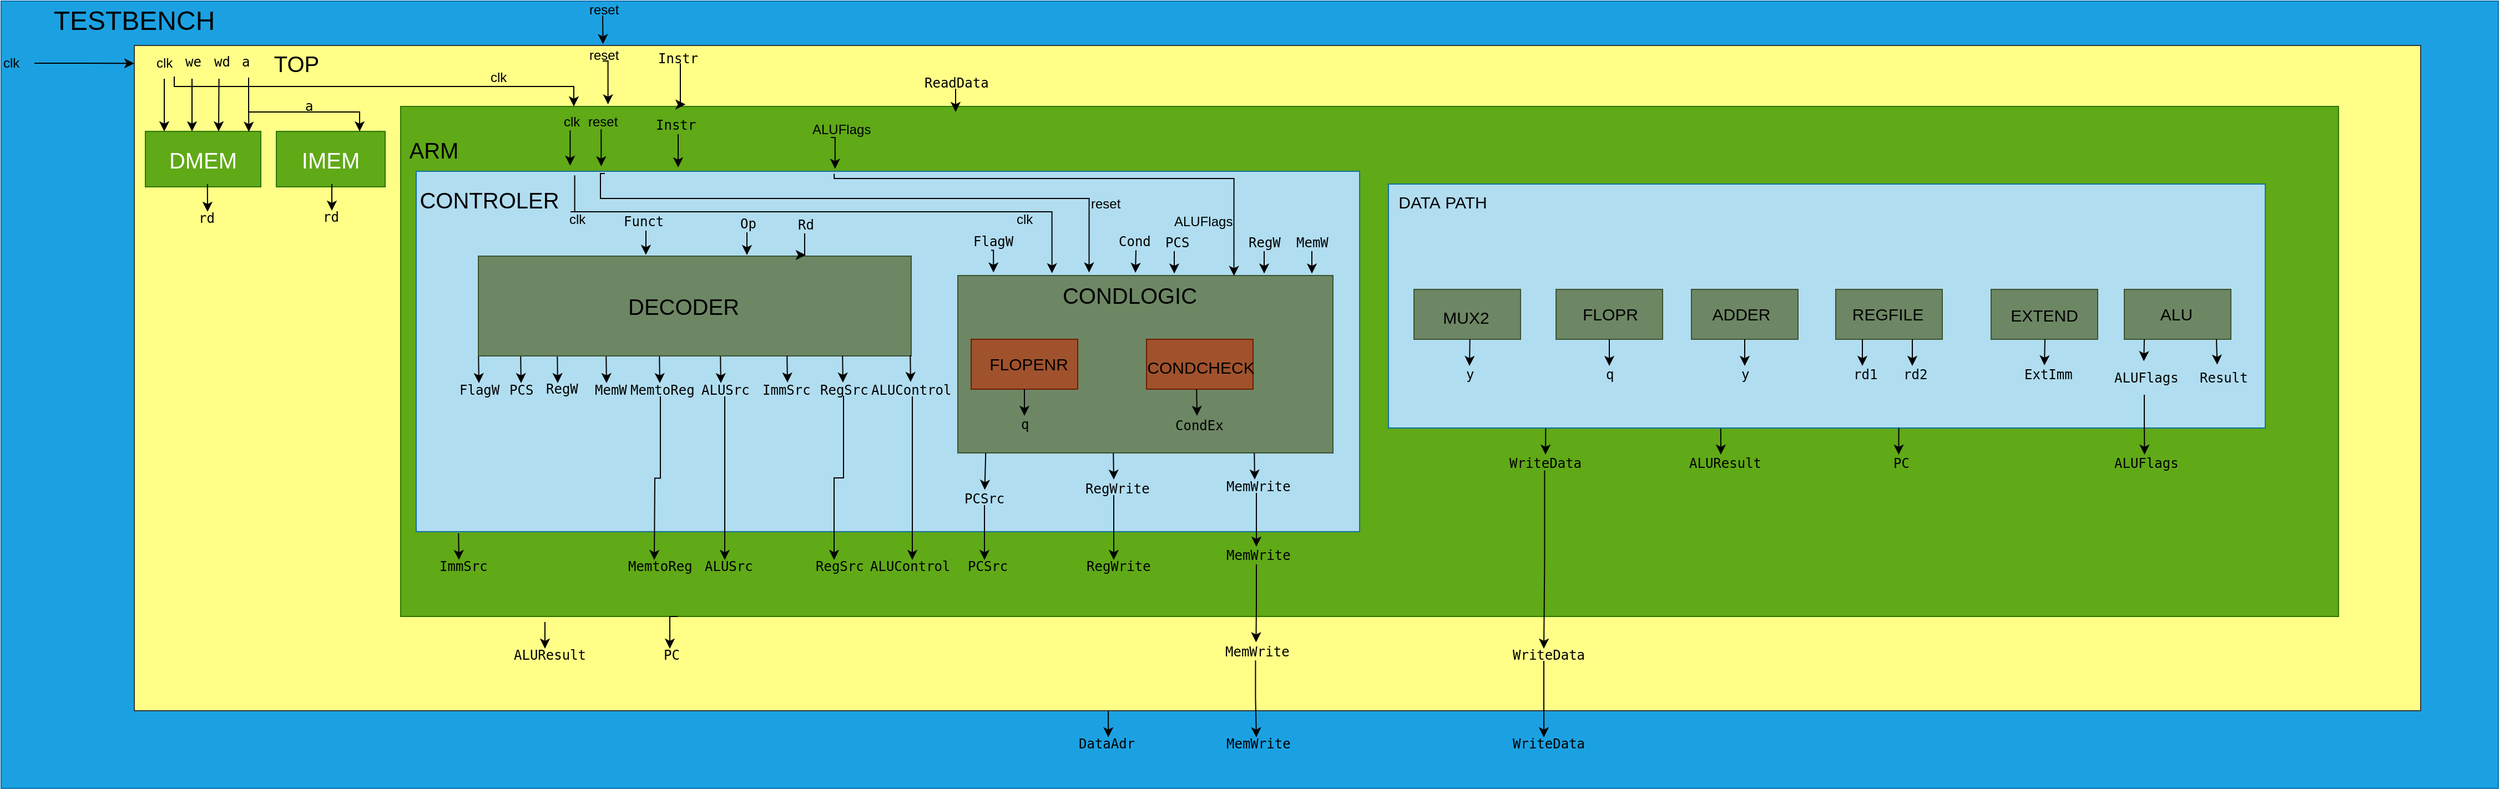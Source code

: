 <mxfile version="26.2.9">
  <diagram name="Página-1" id="NAmM1-ZtK7_rb2ben3PG">
    <mxGraphModel dx="1325" dy="639" grid="1" gridSize="10" guides="1" tooltips="1" connect="1" arrows="1" fold="1" page="1" pageScale="1" pageWidth="827" pageHeight="1169" math="0" shadow="0">
      <root>
        <mxCell id="0" />
        <mxCell id="1" parent="0" />
        <mxCell id="LJNkUysy-Gn-ZSd2sY3m-1" value="" style="rounded=0;whiteSpace=wrap;html=1;align=left;fillColor=#1ba1e2;fontColor=#ffffff;strokeColor=#006EAF;" parent="1" vertex="1">
          <mxGeometry x="40" y="50" width="2250" height="710" as="geometry" />
        </mxCell>
        <mxCell id="LJNkUysy-Gn-ZSd2sY3m-12" value="" style="rounded=0;whiteSpace=wrap;html=1;fillColor=#ffff88;strokeColor=#36393d;" parent="1" vertex="1">
          <mxGeometry x="160" y="90" width="2060" height="600" as="geometry" />
        </mxCell>
        <mxCell id="LJNkUysy-Gn-ZSd2sY3m-16" value="&lt;font style=&quot;font-size: 24px;&quot;&gt;TESTBENCH&lt;/font&gt;" style="text;html=1;align=center;verticalAlign=middle;whiteSpace=wrap;rounded=0;" parent="1" vertex="1">
          <mxGeometry x="130" y="53" width="60" height="30" as="geometry" />
        </mxCell>
        <mxCell id="LJNkUysy-Gn-ZSd2sY3m-21" value="clk" style="text;html=1;align=left;verticalAlign=middle;whiteSpace=wrap;rounded=0;" parent="1" vertex="1">
          <mxGeometry x="40" y="91" width="30" height="30" as="geometry" />
        </mxCell>
        <mxCell id="LJNkUysy-Gn-ZSd2sY3m-22" value="TOP&amp;nbsp;" style="text;html=1;align=center;verticalAlign=middle;whiteSpace=wrap;rounded=0;fontSize=20;" parent="1" vertex="1">
          <mxGeometry x="260" y="81" width="98" height="50" as="geometry" />
        </mxCell>
        <mxCell id="LJNkUysy-Gn-ZSd2sY3m-25" value="reset" style="text;html=1;align=left;verticalAlign=middle;whiteSpace=wrap;rounded=0;" parent="1" vertex="1">
          <mxGeometry x="568" y="53" width="28" height="10" as="geometry" />
        </mxCell>
        <mxCell id="XlLsWRVdU46CiYbNEFcL-1" value="" style="rounded=0;whiteSpace=wrap;html=1;fillColor=#60a917;fontColor=#ffffff;strokeColor=#2D7600;" parent="1" vertex="1">
          <mxGeometry x="400" y="145" width="1746" height="460" as="geometry" />
        </mxCell>
        <mxCell id="XlLsWRVdU46CiYbNEFcL-2" value="" style="rounded=0;whiteSpace=wrap;html=1;" parent="1" vertex="1">
          <mxGeometry x="290" y="170" width="96" height="45" as="geometry" />
        </mxCell>
        <mxCell id="XlLsWRVdU46CiYbNEFcL-3" value="" style="rounded=0;whiteSpace=wrap;html=1;" parent="1" vertex="1">
          <mxGeometry x="178" y="170" width="96" height="45" as="geometry" />
        </mxCell>
        <mxCell id="XlLsWRVdU46CiYbNEFcL-7" value="&lt;span style=&quot;font-family: monospace;&quot;&gt;Instr&lt;/span&gt;" style="text;html=1;align=left;verticalAlign=middle;whiteSpace=wrap;rounded=0;" parent="1" vertex="1">
          <mxGeometry x="630" y="97" width="44" height="9" as="geometry" />
        </mxCell>
        <mxCell id="Tkcv1pHcStgOkspFxJvF-102" value="" style="edgeStyle=orthogonalEdgeStyle;rounded=0;orthogonalLoop=1;jettySize=auto;html=1;entryX=0.25;entryY=0;entryDx=0;entryDy=0;exitX=0.5;exitY=1;exitDx=0;exitDy=0;" parent="1" source="XlLsWRVdU46CiYbNEFcL-11" edge="1">
          <mxGeometry relative="1" as="geometry">
            <mxPoint x="227" y="120" as="sourcePoint" />
            <mxPoint x="212.0" y="167.5" as="targetPoint" />
          </mxGeometry>
        </mxCell>
        <mxCell id="XlLsWRVdU46CiYbNEFcL-11" value="&lt;code&gt;we&lt;/code&gt;" style="text;html=1;align=left;verticalAlign=middle;whiteSpace=wrap;rounded=0;" parent="1" vertex="1">
          <mxGeometry x="204" y="90" width="16" height="30" as="geometry" />
        </mxCell>
        <mxCell id="XlLsWRVdU46CiYbNEFcL-24" value="DMEM" style="text;html=1;align=center;verticalAlign=middle;whiteSpace=wrap;rounded=0;fontSize=20;fillColor=#60a917;fontColor=#ffffff;strokeColor=#2D7600;" parent="1" vertex="1">
          <mxGeometry x="170" y="167.5" width="104" height="50" as="geometry" />
        </mxCell>
        <mxCell id="XlLsWRVdU46CiYbNEFcL-29" value="IMEM" style="text;html=1;align=center;verticalAlign=middle;whiteSpace=wrap;rounded=0;fontSize=20;fillColor=#60a917;fontColor=#ffffff;strokeColor=#2D7600;" parent="1" vertex="1">
          <mxGeometry x="288" y="167.5" width="98" height="50" as="geometry" />
        </mxCell>
        <mxCell id="XlLsWRVdU46CiYbNEFcL-30" value="ARM" style="text;html=1;align=center;verticalAlign=middle;whiteSpace=wrap;rounded=0;fontSize=20;" parent="1" vertex="1">
          <mxGeometry x="381" y="159" width="98" height="50" as="geometry" />
        </mxCell>
        <mxCell id="XlLsWRVdU46CiYbNEFcL-31" value="" style="rounded=0;whiteSpace=wrap;html=1;fillColor=#b1ddf0;strokeColor=#10739e;" parent="1" vertex="1">
          <mxGeometry x="414" y="203.5" width="850" height="325" as="geometry" />
        </mxCell>
        <mxCell id="XlLsWRVdU46CiYbNEFcL-34" value="" style="rounded=0;whiteSpace=wrap;html=1;fillColor=#b1ddf0;strokeColor=#10739e;" parent="1" vertex="1">
          <mxGeometry x="1290" y="215" width="790" height="220" as="geometry" />
        </mxCell>
        <mxCell id="XlLsWRVdU46CiYbNEFcL-35" value="&lt;span style=&quot;font-size: 15px;&quot;&gt;DATA&amp;nbsp;&lt;/span&gt;&lt;span style=&quot;font-size: 15px; background-color: transparent; color: light-dark(rgb(0, 0, 0), rgb(255, 255, 255));&quot;&gt;PATH&lt;/span&gt;" style="text;html=1;align=center;verticalAlign=middle;whiteSpace=wrap;rounded=0;fontSize=20;" parent="1" vertex="1">
          <mxGeometry x="1290" y="203.5" width="98" height="50" as="geometry" />
        </mxCell>
        <mxCell id="XlLsWRVdU46CiYbNEFcL-36" value="" style="rounded=0;whiteSpace=wrap;html=1;fillColor=#6d8764;fontColor=#ffffff;strokeColor=#3A5431;" parent="1" vertex="1">
          <mxGeometry x="470" y="280" width="390" height="90" as="geometry" />
        </mxCell>
        <mxCell id="XlLsWRVdU46CiYbNEFcL-38" value="" style="rounded=0;whiteSpace=wrap;html=1;fillColor=#6d8764;fontColor=#ffffff;strokeColor=#3A5431;" parent="1" vertex="1">
          <mxGeometry x="902" y="297.5" width="338" height="160" as="geometry" />
        </mxCell>
        <mxCell id="XlLsWRVdU46CiYbNEFcL-41" value="" style="rounded=0;whiteSpace=wrap;html=1;fillColor=#a0522d;fontColor=#ffffff;strokeColor=#6D1F00;" parent="1" vertex="1">
          <mxGeometry x="914" y="355" width="96" height="45" as="geometry" />
        </mxCell>
        <mxCell id="XlLsWRVdU46CiYbNEFcL-44" value="" style="rounded=0;whiteSpace=wrap;html=1;fillColor=#a0522d;fontColor=#ffffff;strokeColor=#6D1F00;" parent="1" vertex="1">
          <mxGeometry x="1072" y="355" width="96" height="45" as="geometry" />
        </mxCell>
        <mxCell id="XlLsWRVdU46CiYbNEFcL-45" value="&lt;span style=&quot;font-size: 15px;&quot;&gt;CONDCHECK&lt;/span&gt;" style="text;html=1;align=center;verticalAlign=middle;whiteSpace=wrap;rounded=0;fontSize=20;" parent="1" vertex="1">
          <mxGeometry x="1072" y="352.5" width="98" height="50" as="geometry" />
        </mxCell>
        <mxCell id="XlLsWRVdU46CiYbNEFcL-50" value="" style="rounded=0;whiteSpace=wrap;html=1;fillColor=#6d8764;fontColor=#ffffff;strokeColor=#3A5431;" parent="1" vertex="1">
          <mxGeometry x="1313" y="310" width="96" height="45" as="geometry" />
        </mxCell>
        <mxCell id="XlLsWRVdU46CiYbNEFcL-52" value="" style="rounded=0;whiteSpace=wrap;html=1;fillColor=#6d8764;fontColor=#ffffff;strokeColor=#3A5431;" parent="1" vertex="1">
          <mxGeometry x="1441" y="310" width="96" height="45" as="geometry" />
        </mxCell>
        <mxCell id="XlLsWRVdU46CiYbNEFcL-56" value="" style="rounded=0;whiteSpace=wrap;html=1;fillColor=#6d8764;fontColor=#ffffff;strokeColor=#3A5431;" parent="1" vertex="1">
          <mxGeometry x="1563" y="310" width="96" height="45" as="geometry" />
        </mxCell>
        <mxCell id="XlLsWRVdU46CiYbNEFcL-57" value="&lt;span style=&quot;font-size: 15px;&quot;&gt;ADDER&lt;/span&gt;" style="text;html=1;align=center;verticalAlign=middle;whiteSpace=wrap;rounded=0;fontSize=20;" parent="1" vertex="1">
          <mxGeometry x="1559" y="305" width="98" height="50" as="geometry" />
        </mxCell>
        <mxCell id="XlLsWRVdU46CiYbNEFcL-58" value="" style="rounded=0;whiteSpace=wrap;html=1;fillColor=#6d8764;fontColor=#ffffff;strokeColor=#3A5431;" parent="1" vertex="1">
          <mxGeometry x="1693" y="310" width="96" height="45" as="geometry" />
        </mxCell>
        <mxCell id="XlLsWRVdU46CiYbNEFcL-59" value="&lt;span style=&quot;font-size: 15px;&quot;&gt;REGFILE&lt;/span&gt;" style="text;html=1;align=center;verticalAlign=middle;whiteSpace=wrap;rounded=0;fontSize=20;" parent="1" vertex="1">
          <mxGeometry x="1691" y="304.5" width="98" height="50" as="geometry" />
        </mxCell>
        <mxCell id="XlLsWRVdU46CiYbNEFcL-60" value="" style="rounded=0;whiteSpace=wrap;html=1;fillColor=#6d8764;fontColor=#ffffff;strokeColor=#3A5431;" parent="1" vertex="1">
          <mxGeometry x="1833" y="310" width="96" height="45" as="geometry" />
        </mxCell>
        <mxCell id="XlLsWRVdU46CiYbNEFcL-61" value="&lt;span style=&quot;font-size: 15px;&quot;&gt;EXTEND&lt;/span&gt;" style="text;html=1;align=center;verticalAlign=middle;whiteSpace=wrap;rounded=0;fontSize=20;" parent="1" vertex="1">
          <mxGeometry x="1832" y="306" width="98" height="50" as="geometry" />
        </mxCell>
        <mxCell id="XlLsWRVdU46CiYbNEFcL-62" value="" style="rounded=0;whiteSpace=wrap;html=1;fillColor=#6d8764;fontColor=#ffffff;strokeColor=#3A5431;" parent="1" vertex="1">
          <mxGeometry x="1953" y="310" width="96" height="45" as="geometry" />
        </mxCell>
        <mxCell id="XlLsWRVdU46CiYbNEFcL-63" value="&lt;span style=&quot;font-size: 15px;&quot;&gt;ALU&lt;/span&gt;" style="text;html=1;align=center;verticalAlign=middle;whiteSpace=wrap;rounded=0;fontSize=20;" parent="1" vertex="1">
          <mxGeometry x="1951" y="305" width="98" height="50" as="geometry" />
        </mxCell>
        <mxCell id="Tkcv1pHcStgOkspFxJvF-100" value="" style="edgeStyle=orthogonalEdgeStyle;rounded=0;orthogonalLoop=1;jettySize=auto;html=1;" parent="1" source="tNusRQFWXDD-pon_z9ov-1" target="Tkcv1pHcStgOkspFxJvF-64" edge="1">
          <mxGeometry relative="1" as="geometry" />
        </mxCell>
        <mxCell id="tNusRQFWXDD-pon_z9ov-1" value="&lt;code&gt;ALUFlags&lt;/code&gt;" style="text;html=1;align=left;verticalAlign=middle;whiteSpace=wrap;rounded=0;" parent="1" vertex="1">
          <mxGeometry x="1942" y="375" width="58" height="30" as="geometry" />
        </mxCell>
        <mxCell id="tNusRQFWXDD-pon_z9ov-2" value="&lt;code&gt;Result&amp;nbsp;&lt;/code&gt;" style="text;html=1;align=left;verticalAlign=middle;whiteSpace=wrap;rounded=0;" parent="1" vertex="1">
          <mxGeometry x="2019" y="375" width="30" height="30" as="geometry" />
        </mxCell>
        <mxCell id="tNusRQFWXDD-pon_z9ov-3" style="edgeStyle=orthogonalEdgeStyle;rounded=0;orthogonalLoop=1;jettySize=auto;html=1;exitX=0.75;exitY=1;exitDx=0;exitDy=0;entryX=0.225;entryY=0.096;entryDx=0;entryDy=0;entryPerimeter=0;" parent="1" edge="1">
          <mxGeometry relative="1" as="geometry">
            <mxPoint x="2036" y="355" as="sourcePoint" />
            <mxPoint x="2036.75" y="377.88" as="targetPoint" />
          </mxGeometry>
        </mxCell>
        <mxCell id="tNusRQFWXDD-pon_z9ov-4" style="edgeStyle=orthogonalEdgeStyle;rounded=0;orthogonalLoop=1;jettySize=auto;html=1;exitX=0;exitY=1;exitDx=0;exitDy=0;entryX=0.353;entryY=-0.009;entryDx=0;entryDy=0;entryPerimeter=0;" parent="1" edge="1">
          <mxGeometry relative="1" as="geometry">
            <mxPoint x="1971" y="355" as="sourcePoint" />
            <mxPoint x="1970.59" y="374.73" as="targetPoint" />
          </mxGeometry>
        </mxCell>
        <mxCell id="tNusRQFWXDD-pon_z9ov-6" value="&lt;font face=&quot;monospace&quot;&gt;y&lt;/font&gt;" style="text;html=1;align=left;verticalAlign=middle;whiteSpace=wrap;rounded=0;" parent="1" vertex="1">
          <mxGeometry x="1358" y="379" width="10" height="16" as="geometry" />
        </mxCell>
        <mxCell id="tNusRQFWXDD-pon_z9ov-7" style="edgeStyle=orthogonalEdgeStyle;rounded=0;orthogonalLoop=1;jettySize=auto;html=1;exitX=0.525;exitY=1.003;exitDx=0;exitDy=0;entryX=0.5;entryY=0;entryDx=0;entryDy=0;exitPerimeter=0;" parent="1" source="XlLsWRVdU46CiYbNEFcL-50" target="tNusRQFWXDD-pon_z9ov-6" edge="1">
          <mxGeometry relative="1" as="geometry">
            <mxPoint x="1363.75" y="351" as="sourcePoint" />
            <mxPoint x="1363.75" y="375" as="targetPoint" />
          </mxGeometry>
        </mxCell>
        <mxCell id="tNusRQFWXDD-pon_z9ov-8" value="&lt;font face=&quot;monospace&quot;&gt;q&lt;/font&gt;" style="text;html=1;align=left;verticalAlign=middle;whiteSpace=wrap;rounded=0;" parent="1" vertex="1">
          <mxGeometry x="1484" y="379" width="10" height="16" as="geometry" />
        </mxCell>
        <mxCell id="tNusRQFWXDD-pon_z9ov-9" style="edgeStyle=orthogonalEdgeStyle;rounded=0;orthogonalLoop=1;jettySize=auto;html=1;exitX=0.525;exitY=1.003;exitDx=0;exitDy=0;entryX=0.5;entryY=0;entryDx=0;entryDy=0;exitPerimeter=0;" parent="1" target="tNusRQFWXDD-pon_z9ov-8" edge="1">
          <mxGeometry relative="1" as="geometry">
            <mxPoint x="1489" y="355" as="sourcePoint" />
            <mxPoint x="1489.75" y="375" as="targetPoint" />
          </mxGeometry>
        </mxCell>
        <mxCell id="tNusRQFWXDD-pon_z9ov-10" value="&lt;font face=&quot;monospace&quot;&gt;q&lt;/font&gt;" style="text;html=1;align=left;verticalAlign=middle;whiteSpace=wrap;rounded=0;" parent="1" vertex="1">
          <mxGeometry x="957" y="424" width="10" height="16" as="geometry" />
        </mxCell>
        <mxCell id="tNusRQFWXDD-pon_z9ov-11" style="edgeStyle=orthogonalEdgeStyle;rounded=0;orthogonalLoop=1;jettySize=auto;html=1;exitX=0.525;exitY=1.003;exitDx=0;exitDy=0;entryX=0.5;entryY=0;entryDx=0;entryDy=0;exitPerimeter=0;" parent="1" target="tNusRQFWXDD-pon_z9ov-10" edge="1">
          <mxGeometry relative="1" as="geometry">
            <mxPoint x="962" y="400" as="sourcePoint" />
            <mxPoint x="962.75" y="420" as="targetPoint" />
          </mxGeometry>
        </mxCell>
        <mxCell id="tNusRQFWXDD-pon_z9ov-16" value="&lt;font face=&quot;monospace&quot;&gt;y&lt;/font&gt;" style="text;html=1;align=left;verticalAlign=middle;whiteSpace=wrap;rounded=0;" parent="1" vertex="1">
          <mxGeometry x="1606" y="379" width="10" height="16" as="geometry" />
        </mxCell>
        <mxCell id="tNusRQFWXDD-pon_z9ov-17" style="edgeStyle=orthogonalEdgeStyle;rounded=0;orthogonalLoop=1;jettySize=auto;html=1;exitX=0.525;exitY=1.003;exitDx=0;exitDy=0;entryX=0.5;entryY=0;entryDx=0;entryDy=0;exitPerimeter=0;" parent="1" target="tNusRQFWXDD-pon_z9ov-16" edge="1">
          <mxGeometry relative="1" as="geometry">
            <mxPoint x="1611" y="355" as="sourcePoint" />
            <mxPoint x="1611.75" y="375" as="targetPoint" />
          </mxGeometry>
        </mxCell>
        <mxCell id="tNusRQFWXDD-pon_z9ov-20" value="&lt;font face=&quot;monospace&quot;&gt;rd1&lt;/font&gt;" style="text;html=1;align=left;verticalAlign=middle;whiteSpace=wrap;rounded=0;" parent="1" vertex="1">
          <mxGeometry x="1707" y="379" width="20" height="16" as="geometry" />
        </mxCell>
        <mxCell id="tNusRQFWXDD-pon_z9ov-21" style="edgeStyle=orthogonalEdgeStyle;rounded=0;orthogonalLoop=1;jettySize=auto;html=1;entryX=0.5;entryY=0;entryDx=0;entryDy=0;" parent="1" target="tNusRQFWXDD-pon_z9ov-20" edge="1">
          <mxGeometry relative="1" as="geometry">
            <mxPoint x="1717" y="355" as="sourcePoint" />
            <mxPoint x="1712.75" y="375" as="targetPoint" />
          </mxGeometry>
        </mxCell>
        <mxCell id="tNusRQFWXDD-pon_z9ov-24" value="&lt;font face=&quot;monospace&quot;&gt;rd2&lt;/font&gt;" style="text;html=1;align=left;verticalAlign=middle;whiteSpace=wrap;rounded=0;" parent="1" vertex="1">
          <mxGeometry x="1752" y="379" width="20" height="16" as="geometry" />
        </mxCell>
        <mxCell id="tNusRQFWXDD-pon_z9ov-25" style="edgeStyle=orthogonalEdgeStyle;rounded=0;orthogonalLoop=1;jettySize=auto;html=1;entryX=0.5;entryY=0;entryDx=0;entryDy=0;" parent="1" target="tNusRQFWXDD-pon_z9ov-24" edge="1">
          <mxGeometry relative="1" as="geometry">
            <mxPoint x="1762" y="355" as="sourcePoint" />
            <mxPoint x="1757.75" y="375" as="targetPoint" />
          </mxGeometry>
        </mxCell>
        <mxCell id="tNusRQFWXDD-pon_z9ov-26" style="edgeStyle=orthogonalEdgeStyle;rounded=0;orthogonalLoop=1;jettySize=auto;html=1;entryX=0.5;entryY=0;entryDx=0;entryDy=0;" parent="1" target="tNusRQFWXDD-pon_z9ov-27" edge="1">
          <mxGeometry relative="1" as="geometry">
            <mxPoint x="1881.5" y="355" as="sourcePoint" />
            <mxPoint x="1867.25" y="375" as="targetPoint" />
          </mxGeometry>
        </mxCell>
        <mxCell id="tNusRQFWXDD-pon_z9ov-27" value="&lt;code&gt;ExtImm&lt;/code&gt;" style="text;html=1;align=left;verticalAlign=middle;whiteSpace=wrap;rounded=0;" parent="1" vertex="1">
          <mxGeometry x="1860.5" y="378.5" width="41" height="16" as="geometry" />
        </mxCell>
        <mxCell id="tNusRQFWXDD-pon_z9ov-28" value="&lt;font face=&quot;monospace&quot;&gt;rd&lt;/font&gt;" style="text;html=1;align=left;verticalAlign=middle;whiteSpace=wrap;rounded=0;" parent="1" vertex="1">
          <mxGeometry x="216" y="240" width="20" height="11" as="geometry" />
        </mxCell>
        <mxCell id="tNusRQFWXDD-pon_z9ov-29" style="edgeStyle=orthogonalEdgeStyle;rounded=0;orthogonalLoop=1;jettySize=auto;html=1;exitX=0.5;exitY=1;exitDx=0;exitDy=0;entryX=0.5;entryY=0;entryDx=0;entryDy=0;" parent="1" target="tNusRQFWXDD-pon_z9ov-28" edge="1">
          <mxGeometry relative="1" as="geometry">
            <mxPoint x="225.9" y="215" as="sourcePoint" />
            <mxPoint x="225.9" y="239" as="targetPoint" />
          </mxGeometry>
        </mxCell>
        <mxCell id="tNusRQFWXDD-pon_z9ov-31" style="edgeStyle=orthogonalEdgeStyle;rounded=0;orthogonalLoop=1;jettySize=auto;html=1;exitX=0.5;exitY=1;exitDx=0;exitDy=0;entryX=0.5;entryY=0;entryDx=0;entryDy=0;" parent="1" target="tNusRQFWXDD-pon_z9ov-32" edge="1">
          <mxGeometry relative="1" as="geometry">
            <mxPoint x="338" y="215" as="sourcePoint" />
            <mxPoint x="333.75" y="235" as="targetPoint" />
          </mxGeometry>
        </mxCell>
        <mxCell id="tNusRQFWXDD-pon_z9ov-32" value="&lt;font face=&quot;monospace&quot;&gt;rd&lt;/font&gt;" style="text;html=1;align=left;verticalAlign=middle;whiteSpace=wrap;rounded=0;" parent="1" vertex="1">
          <mxGeometry x="328" y="239" width="20" height="11" as="geometry" />
        </mxCell>
        <mxCell id="tNusRQFWXDD-pon_z9ov-33" value="&lt;code&gt;ALUResult&lt;/code&gt;" style="text;html=1;align=left;verticalAlign=middle;whiteSpace=wrap;rounded=0;" parent="1" vertex="1">
          <mxGeometry x="500" y="634" width="60" height="11" as="geometry" />
        </mxCell>
        <mxCell id="tNusRQFWXDD-pon_z9ov-34" style="edgeStyle=orthogonalEdgeStyle;rounded=0;orthogonalLoop=1;jettySize=auto;html=1;entryX=0.5;entryY=0;entryDx=0;entryDy=0;" parent="1" target="tNusRQFWXDD-pon_z9ov-33" edge="1">
          <mxGeometry relative="1" as="geometry">
            <mxPoint x="530" y="610" as="sourcePoint" />
            <mxPoint x="505.75" y="630" as="targetPoint" />
          </mxGeometry>
        </mxCell>
        <mxCell id="tNusRQFWXDD-pon_z9ov-35" value="&lt;code&gt;WriteData&lt;/code&gt;" style="text;html=1;align=left;verticalAlign=middle;whiteSpace=wrap;rounded=0;" parent="1" vertex="1">
          <mxGeometry x="1400" y="634" width="60" height="11" as="geometry" />
        </mxCell>
        <mxCell id="tNusRQFWXDD-pon_z9ov-37" style="edgeStyle=orthogonalEdgeStyle;rounded=0;orthogonalLoop=1;jettySize=auto;html=1;exitX=0.57;exitY=0.888;exitDx=0;exitDy=0;exitPerimeter=0;" parent="1" source="Tkcv1pHcStgOkspFxJvF-76" target="tNusRQFWXDD-pon_z9ov-35" edge="1">
          <mxGeometry relative="1" as="geometry">
            <mxPoint x="1439.92" y="610" as="sourcePoint" />
            <mxPoint x="1439.92" y="634" as="targetPoint" />
          </mxGeometry>
        </mxCell>
        <mxCell id="Tkcv1pHcStgOkspFxJvF-1" value="&lt;code&gt;RegSrc&lt;/code&gt;" style="text;html=1;align=left;verticalAlign=middle;whiteSpace=wrap;rounded=0;" parent="1" vertex="1">
          <mxGeometry x="772" y="554" width="37" height="11" as="geometry" />
        </mxCell>
        <mxCell id="Tkcv1pHcStgOkspFxJvF-2" style="edgeStyle=orthogonalEdgeStyle;rounded=0;orthogonalLoop=1;jettySize=auto;html=1;entryX=0.5;entryY=0;entryDx=0;entryDy=0;exitX=0.5;exitY=1;exitDx=0;exitDy=0;" parent="1" target="Tkcv1pHcStgOkspFxJvF-1" edge="1" source="Tkcv1pHcStgOkspFxJvF-44">
          <mxGeometry relative="1" as="geometry">
            <mxPoint x="789" y="530" as="sourcePoint" />
            <mxPoint x="777.75" y="550" as="targetPoint" />
            <Array as="points" />
          </mxGeometry>
        </mxCell>
        <mxCell id="Tkcv1pHcStgOkspFxJvF-6" value="&lt;code&gt;RegWrite&lt;/code&gt;" style="text;html=1;align=left;verticalAlign=middle;whiteSpace=wrap;rounded=0;" parent="1" vertex="1">
          <mxGeometry x="1016" y="554" width="53" height="11" as="geometry" />
        </mxCell>
        <mxCell id="Tkcv1pHcStgOkspFxJvF-8" style="edgeStyle=orthogonalEdgeStyle;rounded=0;orthogonalLoop=1;jettySize=auto;html=1;exitX=0.486;exitY=1;exitDx=0;exitDy=0;exitPerimeter=0;" parent="1" edge="1">
          <mxGeometry relative="1" as="geometry">
            <mxPoint x="452.13" y="530" as="sourcePoint" />
            <mxPoint x="452.5" y="554" as="targetPoint" />
          </mxGeometry>
        </mxCell>
        <mxCell id="Tkcv1pHcStgOkspFxJvF-9" value="&lt;code&gt;ImmSrc&lt;/code&gt;" style="text;html=1;align=left;verticalAlign=middle;whiteSpace=wrap;rounded=0;" parent="1" vertex="1">
          <mxGeometry x="433" y="554" width="40" height="11" as="geometry" />
        </mxCell>
        <mxCell id="Tkcv1pHcStgOkspFxJvF-10" style="edgeStyle=orthogonalEdgeStyle;rounded=0;orthogonalLoop=1;jettySize=auto;html=1;exitX=0.5;exitY=1;exitDx=0;exitDy=0;entryX=0.5;entryY=0;entryDx=0;entryDy=0;" parent="1" edge="1" target="Tkcv1pHcStgOkspFxJvF-11" source="Tkcv1pHcStgOkspFxJvF-40">
          <mxGeometry relative="1" as="geometry">
            <mxPoint x="684.13" y="530.01" as="sourcePoint" />
            <mxPoint x="684.5" y="554.01" as="targetPoint" />
          </mxGeometry>
        </mxCell>
        <mxCell id="Tkcv1pHcStgOkspFxJvF-11" value="&lt;code&gt;ALUSrc&lt;/code&gt;" style="text;html=1;align=left;verticalAlign=middle;whiteSpace=wrap;rounded=0;" parent="1" vertex="1">
          <mxGeometry x="672" y="554.01" width="40" height="11" as="geometry" />
        </mxCell>
        <mxCell id="Tkcv1pHcStgOkspFxJvF-12" value="&lt;code&gt;ALUControl&lt;/code&gt;" style="text;html=1;align=left;verticalAlign=middle;whiteSpace=wrap;rounded=0;" parent="1" vertex="1">
          <mxGeometry x="821" y="554.02" width="70" height="11" as="geometry" />
        </mxCell>
        <mxCell id="Tkcv1pHcStgOkspFxJvF-16" value="&lt;code&gt;MemWrite&lt;/code&gt;" style="text;html=1;align=left;verticalAlign=middle;whiteSpace=wrap;rounded=0;" parent="1" vertex="1">
          <mxGeometry x="1142" y="542" width="58" height="16" as="geometry" />
        </mxCell>
        <mxCell id="Tkcv1pHcStgOkspFxJvF-18" value="&lt;code&gt;MemtoReg&lt;/code&gt;" style="text;html=1;align=left;verticalAlign=middle;whiteSpace=wrap;rounded=0;" parent="1" vertex="1">
          <mxGeometry x="603" y="554.02" width="58" height="11" as="geometry" />
        </mxCell>
        <mxCell id="Tkcv1pHcStgOkspFxJvF-19" style="edgeStyle=orthogonalEdgeStyle;rounded=0;orthogonalLoop=1;jettySize=auto;html=1;exitX=0.5;exitY=1;exitDx=0;exitDy=0;" parent="1" edge="1" source="Tkcv1pHcStgOkspFxJvF-39">
          <mxGeometry relative="1" as="geometry">
            <mxPoint x="628.13" y="530.02" as="sourcePoint" />
            <mxPoint x="628.5" y="554.02" as="targetPoint" />
          </mxGeometry>
        </mxCell>
        <mxCell id="Tkcv1pHcStgOkspFxJvF-20" value="&lt;code&gt;PCSrc&lt;/code&gt;" style="text;html=1;align=left;verticalAlign=middle;whiteSpace=wrap;rounded=0;" parent="1" vertex="1">
          <mxGeometry x="909" y="554" width="34" height="11" as="geometry" />
        </mxCell>
        <mxCell id="Tkcv1pHcStgOkspFxJvF-34" style="edgeStyle=orthogonalEdgeStyle;rounded=0;orthogonalLoop=1;jettySize=auto;html=1;exitX=0.486;exitY=1;exitDx=0;exitDy=0;exitPerimeter=0;" parent="1" edge="1">
          <mxGeometry relative="1" as="geometry">
            <mxPoint x="541.13" y="370.5" as="sourcePoint" />
            <mxPoint x="541.5" y="394.5" as="targetPoint" />
          </mxGeometry>
        </mxCell>
        <mxCell id="Tkcv1pHcStgOkspFxJvF-35" value="&lt;code&gt;RegW&lt;/code&gt;" style="text;html=1;align=left;verticalAlign=middle;whiteSpace=wrap;rounded=0;" parent="1" vertex="1">
          <mxGeometry x="529" y="394.5" width="18" height="11" as="geometry" />
        </mxCell>
        <mxCell id="Tkcv1pHcStgOkspFxJvF-36" value="&lt;code&gt;MemW&lt;/code&gt;" style="text;html=1;align=left;verticalAlign=middle;whiteSpace=wrap;rounded=0;" parent="1" vertex="1">
          <mxGeometry x="573" y="395.5" width="18" height="11" as="geometry" />
        </mxCell>
        <mxCell id="Tkcv1pHcStgOkspFxJvF-37" style="edgeStyle=orthogonalEdgeStyle;rounded=0;orthogonalLoop=1;jettySize=auto;html=1;exitX=0.486;exitY=1;exitDx=0;exitDy=0;exitPerimeter=0;" parent="1" edge="1">
          <mxGeometry relative="1" as="geometry">
            <mxPoint x="585.13" y="370.5" as="sourcePoint" />
            <mxPoint x="585.5" y="394.5" as="targetPoint" />
          </mxGeometry>
        </mxCell>
        <mxCell id="Tkcv1pHcStgOkspFxJvF-38" style="edgeStyle=orthogonalEdgeStyle;rounded=0;orthogonalLoop=1;jettySize=auto;html=1;exitX=0.486;exitY=1;exitDx=0;exitDy=0;exitPerimeter=0;" parent="1" edge="1">
          <mxGeometry relative="1" as="geometry">
            <mxPoint x="633.13" y="370.5" as="sourcePoint" />
            <mxPoint x="633.5" y="394.5" as="targetPoint" />
          </mxGeometry>
        </mxCell>
        <mxCell id="Tkcv1pHcStgOkspFxJvF-39" value="&lt;code&gt;MemtoReg&lt;/code&gt;" style="text;html=1;align=left;verticalAlign=middle;whiteSpace=wrap;rounded=0;" parent="1" vertex="1">
          <mxGeometry x="605" y="395.5" width="58" height="11" as="geometry" />
        </mxCell>
        <mxCell id="Tkcv1pHcStgOkspFxJvF-40" value="&lt;code&gt;ALUSrc&lt;/code&gt;" style="text;html=1;align=left;verticalAlign=middle;whiteSpace=wrap;rounded=0;" parent="1" vertex="1">
          <mxGeometry x="669" y="395.5" width="46" height="11" as="geometry" />
        </mxCell>
        <mxCell id="Tkcv1pHcStgOkspFxJvF-41" style="edgeStyle=orthogonalEdgeStyle;rounded=0;orthogonalLoop=1;jettySize=auto;html=1;exitX=0.486;exitY=1;exitDx=0;exitDy=0;exitPerimeter=0;" parent="1" edge="1">
          <mxGeometry relative="1" as="geometry">
            <mxPoint x="688.13" y="370.5" as="sourcePoint" />
            <mxPoint x="688.5" y="394.5" as="targetPoint" />
          </mxGeometry>
        </mxCell>
        <mxCell id="Tkcv1pHcStgOkspFxJvF-42" value="&lt;code&gt;ImmSrc&lt;/code&gt;" style="text;html=1;align=left;verticalAlign=middle;whiteSpace=wrap;rounded=0;" parent="1" vertex="1">
          <mxGeometry x="724" y="395" width="46" height="11" as="geometry" />
        </mxCell>
        <mxCell id="Tkcv1pHcStgOkspFxJvF-43" style="edgeStyle=orthogonalEdgeStyle;rounded=0;orthogonalLoop=1;jettySize=auto;html=1;exitX=0.486;exitY=1;exitDx=0;exitDy=0;exitPerimeter=0;" parent="1" edge="1">
          <mxGeometry relative="1" as="geometry">
            <mxPoint x="748.13" y="370" as="sourcePoint" />
            <mxPoint x="748.5" y="394" as="targetPoint" />
          </mxGeometry>
        </mxCell>
        <mxCell id="Tkcv1pHcStgOkspFxJvF-44" value="&lt;code&gt;RegSrc&lt;/code&gt;" style="text;html=1;align=left;verticalAlign=middle;whiteSpace=wrap;rounded=0;" parent="1" vertex="1">
          <mxGeometry x="776" y="395" width="46" height="11" as="geometry" />
        </mxCell>
        <mxCell id="Tkcv1pHcStgOkspFxJvF-45" style="edgeStyle=orthogonalEdgeStyle;rounded=0;orthogonalLoop=1;jettySize=auto;html=1;exitX=0.486;exitY=1;exitDx=0;exitDy=0;exitPerimeter=0;" parent="1" edge="1">
          <mxGeometry relative="1" as="geometry">
            <mxPoint x="798.13" y="370" as="sourcePoint" />
            <mxPoint x="798.5" y="394" as="targetPoint" />
          </mxGeometry>
        </mxCell>
        <mxCell id="Tkcv1pHcStgOkspFxJvF-46" value="&lt;code&gt;FlagW&lt;/code&gt;" style="text;html=1;align=left;verticalAlign=middle;whiteSpace=wrap;rounded=0;" parent="1" vertex="1">
          <mxGeometry x="451" y="395.5" width="40" height="11" as="geometry" />
        </mxCell>
        <mxCell id="Tkcv1pHcStgOkspFxJvF-47" style="edgeStyle=orthogonalEdgeStyle;rounded=0;orthogonalLoop=1;jettySize=auto;html=1;exitX=0.486;exitY=1;exitDx=0;exitDy=0;exitPerimeter=0;" parent="1" edge="1">
          <mxGeometry relative="1" as="geometry">
            <mxPoint x="470.13" y="370.5" as="sourcePoint" />
            <mxPoint x="470.5" y="394.5" as="targetPoint" />
          </mxGeometry>
        </mxCell>
        <mxCell id="Tkcv1pHcStgOkspFxJvF-48" style="edgeStyle=orthogonalEdgeStyle;rounded=0;orthogonalLoop=1;jettySize=auto;html=1;exitX=0.486;exitY=1;exitDx=0;exitDy=0;exitPerimeter=0;" parent="1" edge="1">
          <mxGeometry relative="1" as="geometry">
            <mxPoint x="508.13" y="370.5" as="sourcePoint" />
            <mxPoint x="508.5" y="394.5" as="targetPoint" />
          </mxGeometry>
        </mxCell>
        <mxCell id="Tkcv1pHcStgOkspFxJvF-49" value="&lt;code&gt;PCS&lt;/code&gt;" style="text;html=1;align=left;verticalAlign=middle;whiteSpace=wrap;rounded=0;" parent="1" vertex="1">
          <mxGeometry x="496" y="395.5" width="18" height="11" as="geometry" />
        </mxCell>
        <mxCell id="Tkcv1pHcStgOkspFxJvF-50" style="edgeStyle=orthogonalEdgeStyle;rounded=0;orthogonalLoop=1;jettySize=auto;html=1;exitX=0.486;exitY=1;exitDx=0;exitDy=0;exitPerimeter=0;" parent="1" edge="1">
          <mxGeometry relative="1" as="geometry">
            <mxPoint x="859.13" y="369.5" as="sourcePoint" />
            <mxPoint x="859.5" y="393.5" as="targetPoint" />
          </mxGeometry>
        </mxCell>
        <mxCell id="CKNrUkSeNn1A6rp5u34P-62" style="edgeStyle=orthogonalEdgeStyle;rounded=0;orthogonalLoop=1;jettySize=auto;html=1;exitX=0.5;exitY=1;exitDx=0;exitDy=0;entryX=0.5;entryY=0;entryDx=0;entryDy=0;" edge="1" parent="1">
          <mxGeometry relative="1" as="geometry">
            <mxPoint x="861" y="406.5" as="sourcePoint" />
            <mxPoint x="861" y="554.02" as="targetPoint" />
          </mxGeometry>
        </mxCell>
        <mxCell id="Tkcv1pHcStgOkspFxJvF-51" value="&lt;code&gt;ALUControl&lt;/code&gt;" style="text;html=1;align=left;verticalAlign=middle;whiteSpace=wrap;rounded=0;" parent="1" vertex="1">
          <mxGeometry x="822" y="395.5" width="68" height="11" as="geometry" />
        </mxCell>
        <mxCell id="CKNrUkSeNn1A6rp5u34P-59" value="" style="edgeStyle=orthogonalEdgeStyle;rounded=0;orthogonalLoop=1;jettySize=auto;html=1;" edge="1" parent="1" source="Tkcv1pHcStgOkspFxJvF-53" target="Tkcv1pHcStgOkspFxJvF-20">
          <mxGeometry relative="1" as="geometry" />
        </mxCell>
        <mxCell id="Tkcv1pHcStgOkspFxJvF-53" value="&lt;code&gt;PCSrc&lt;/code&gt;" style="text;html=1;align=left;verticalAlign=middle;whiteSpace=wrap;rounded=0;" parent="1" vertex="1">
          <mxGeometry x="906" y="493.5" width="40" height="11" as="geometry" />
        </mxCell>
        <mxCell id="Tkcv1pHcStgOkspFxJvF-54" style="edgeStyle=orthogonalEdgeStyle;rounded=0;orthogonalLoop=1;jettySize=auto;html=1;exitX=0.486;exitY=1;exitDx=0;exitDy=0;exitPerimeter=0;entryX=0.506;entryY=-0.249;entryDx=0;entryDy=0;entryPerimeter=0;" parent="1" edge="1" target="Tkcv1pHcStgOkspFxJvF-53">
          <mxGeometry relative="1" as="geometry">
            <mxPoint x="927.13" y="457.5" as="sourcePoint" />
            <mxPoint x="927.5" y="481.5" as="targetPoint" />
          </mxGeometry>
        </mxCell>
        <mxCell id="Tkcv1pHcStgOkspFxJvF-58" style="edgeStyle=orthogonalEdgeStyle;rounded=0;orthogonalLoop=1;jettySize=auto;html=1;exitX=0.486;exitY=1;exitDx=0;exitDy=0;exitPerimeter=0;" parent="1" edge="1">
          <mxGeometry relative="1" as="geometry">
            <mxPoint x="1042.13" y="457.5" as="sourcePoint" />
            <mxPoint x="1042.5" y="481.5" as="targetPoint" />
          </mxGeometry>
        </mxCell>
        <mxCell id="CKNrUkSeNn1A6rp5u34P-61" value="" style="edgeStyle=orthogonalEdgeStyle;rounded=0;orthogonalLoop=1;jettySize=auto;html=1;" edge="1" parent="1" source="Tkcv1pHcStgOkspFxJvF-59" target="Tkcv1pHcStgOkspFxJvF-6">
          <mxGeometry relative="1" as="geometry" />
        </mxCell>
        <mxCell id="Tkcv1pHcStgOkspFxJvF-59" value="&lt;code&gt;RegWrite&lt;/code&gt;" style="text;html=1;align=left;verticalAlign=middle;whiteSpace=wrap;rounded=0;" parent="1" vertex="1">
          <mxGeometry x="1015" y="484.5" width="55" height="11" as="geometry" />
        </mxCell>
        <mxCell id="CKNrUkSeNn1A6rp5u34P-36" value="" style="edgeStyle=orthogonalEdgeStyle;rounded=0;orthogonalLoop=1;jettySize=auto;html=1;" edge="1" parent="1" source="Tkcv1pHcStgOkspFxJvF-60" target="Tkcv1pHcStgOkspFxJvF-16">
          <mxGeometry relative="1" as="geometry" />
        </mxCell>
        <mxCell id="Tkcv1pHcStgOkspFxJvF-60" value="&lt;code&gt;MemWrite&lt;/code&gt;" style="text;html=1;align=left;verticalAlign=middle;whiteSpace=wrap;rounded=0;" parent="1" vertex="1">
          <mxGeometry x="1142" y="482.5" width="58" height="11" as="geometry" />
        </mxCell>
        <mxCell id="Tkcv1pHcStgOkspFxJvF-61" style="edgeStyle=orthogonalEdgeStyle;rounded=0;orthogonalLoop=1;jettySize=auto;html=1;exitX=0.486;exitY=1;exitDx=0;exitDy=0;exitPerimeter=0;" parent="1" edge="1">
          <mxGeometry relative="1" as="geometry">
            <mxPoint x="1169.13" y="457.5" as="sourcePoint" />
            <mxPoint x="1169.5" y="481.5" as="targetPoint" />
          </mxGeometry>
        </mxCell>
        <mxCell id="Tkcv1pHcStgOkspFxJvF-62" value="&lt;code&gt;CondEx&lt;/code&gt;" style="text;html=1;align=left;verticalAlign=middle;whiteSpace=wrap;rounded=0;" parent="1" vertex="1">
          <mxGeometry x="1096" y="427" width="40" height="11" as="geometry" />
        </mxCell>
        <mxCell id="Tkcv1pHcStgOkspFxJvF-63" style="edgeStyle=orthogonalEdgeStyle;rounded=0;orthogonalLoop=1;jettySize=auto;html=1;exitX=0.486;exitY=1;exitDx=0;exitDy=0;exitPerimeter=0;" parent="1" edge="1">
          <mxGeometry relative="1" as="geometry">
            <mxPoint x="1117.13" y="400" as="sourcePoint" />
            <mxPoint x="1117.5" y="424" as="targetPoint" />
          </mxGeometry>
        </mxCell>
        <mxCell id="Tkcv1pHcStgOkspFxJvF-64" value="&lt;code&gt;ALUFlags&lt;/code&gt;" style="text;html=1;align=left;verticalAlign=middle;whiteSpace=wrap;rounded=0;" parent="1" vertex="1">
          <mxGeometry x="1941.5" y="459" width="59.5" height="16" as="geometry" />
        </mxCell>
        <mxCell id="Tkcv1pHcStgOkspFxJvF-69" style="edgeStyle=orthogonalEdgeStyle;rounded=0;orthogonalLoop=1;jettySize=auto;html=1;entryX=0.5;entryY=0;entryDx=0;entryDy=0;exitX=0.582;exitY=1;exitDx=0;exitDy=0;exitPerimeter=0;" parent="1" source="XlLsWRVdU46CiYbNEFcL-34" target="Tkcv1pHcStgOkspFxJvF-70" edge="1">
          <mxGeometry relative="1" as="geometry">
            <mxPoint x="1764.5" y="435" as="sourcePoint" />
            <mxPoint x="1750.25" y="455" as="targetPoint" />
          </mxGeometry>
        </mxCell>
        <mxCell id="Tkcv1pHcStgOkspFxJvF-70" value="&lt;code&gt;PC&lt;/code&gt;" style="text;html=1;align=left;verticalAlign=middle;whiteSpace=wrap;rounded=0;" parent="1" vertex="1">
          <mxGeometry x="1742.5" y="459" width="14.5" height="16" as="geometry" />
        </mxCell>
        <mxCell id="Tkcv1pHcStgOkspFxJvF-74" style="edgeStyle=orthogonalEdgeStyle;rounded=0;orthogonalLoop=1;jettySize=auto;html=1;entryX=0.5;entryY=0;entryDx=0;entryDy=0;exitX=0.379;exitY=1.002;exitDx=0;exitDy=0;exitPerimeter=0;" parent="1" target="Tkcv1pHcStgOkspFxJvF-75" edge="1" source="XlLsWRVdU46CiYbNEFcL-34">
          <mxGeometry relative="1" as="geometry">
            <mxPoint x="1581" y="435" as="sourcePoint" />
            <mxPoint x="1566.75" y="455" as="targetPoint" />
          </mxGeometry>
        </mxCell>
        <mxCell id="Tkcv1pHcStgOkspFxJvF-75" value="&lt;code&gt;ALUResult&lt;/code&gt;" style="text;html=1;align=left;verticalAlign=middle;whiteSpace=wrap;rounded=0;" parent="1" vertex="1">
          <mxGeometry x="1559" y="459" width="61" height="16" as="geometry" />
        </mxCell>
        <mxCell id="Tkcv1pHcStgOkspFxJvF-76" value="&lt;code&gt;WriteData&lt;/code&gt;" style="text;html=1;align=left;verticalAlign=middle;whiteSpace=wrap;rounded=0;" parent="1" vertex="1">
          <mxGeometry x="1396.5" y="459" width="60" height="16" as="geometry" />
        </mxCell>
        <mxCell id="Tkcv1pHcStgOkspFxJvF-77" style="edgeStyle=orthogonalEdgeStyle;rounded=0;orthogonalLoop=1;jettySize=auto;html=1;entryX=0.5;entryY=0;entryDx=0;entryDy=0;exitX=0.173;exitY=1.002;exitDx=0;exitDy=0;exitPerimeter=0;" parent="1" edge="1">
          <mxGeometry relative="1" as="geometry">
            <mxPoint x="1431.67" y="435.44" as="sourcePoint" />
            <mxPoint x="1431.5" y="459" as="targetPoint" />
          </mxGeometry>
        </mxCell>
        <mxCell id="Tkcv1pHcStgOkspFxJvF-79" value="&lt;code&gt;MemWrite&lt;/code&gt;" style="text;html=1;align=left;verticalAlign=middle;whiteSpace=wrap;rounded=0;" parent="1" vertex="1">
          <mxGeometry x="1142" y="714" width="58" height="11" as="geometry" />
        </mxCell>
        <mxCell id="Tkcv1pHcStgOkspFxJvF-83" value="&lt;code&gt;WriteData&lt;/code&gt;" style="text;html=1;align=left;verticalAlign=middle;whiteSpace=wrap;rounded=0;" parent="1" vertex="1">
          <mxGeometry x="1400" y="714" width="60" height="11" as="geometry" />
        </mxCell>
        <mxCell id="Tkcv1pHcStgOkspFxJvF-84" style="edgeStyle=orthogonalEdgeStyle;rounded=0;orthogonalLoop=1;jettySize=auto;html=1;entryX=0.5;entryY=0;entryDx=0;entryDy=0;" parent="1" source="tNusRQFWXDD-pon_z9ov-35" target="Tkcv1pHcStgOkspFxJvF-83" edge="1">
          <mxGeometry relative="1" as="geometry">
            <mxPoint x="1434.92" y="690" as="sourcePoint" />
            <mxPoint x="1434.92" y="714" as="targetPoint" />
          </mxGeometry>
        </mxCell>
        <mxCell id="Tkcv1pHcStgOkspFxJvF-97" value="" style="edgeStyle=orthogonalEdgeStyle;rounded=0;orthogonalLoop=1;jettySize=auto;html=1;exitX=0.504;exitY=1.244;exitDx=0;exitDy=0;exitPerimeter=0;" parent="1" source="Tkcv1pHcStgOkspFxJvF-94" target="Tkcv1pHcStgOkspFxJvF-79" edge="1">
          <mxGeometry relative="1" as="geometry" />
        </mxCell>
        <mxCell id="Tkcv1pHcStgOkspFxJvF-94" value="&lt;code&gt;MemWrite&lt;/code&gt;" style="text;html=1;align=left;verticalAlign=middle;whiteSpace=wrap;rounded=0;" parent="1" vertex="1">
          <mxGeometry x="1141" y="631" width="58" height="11" as="geometry" />
        </mxCell>
        <mxCell id="Tkcv1pHcStgOkspFxJvF-96" style="edgeStyle=orthogonalEdgeStyle;rounded=0;orthogonalLoop=1;jettySize=auto;html=1;entryX=0.512;entryY=-0.252;entryDx=0;entryDy=0;entryPerimeter=0;exitX=0.5;exitY=1;exitDx=0;exitDy=0;" parent="1" source="Tkcv1pHcStgOkspFxJvF-16" target="Tkcv1pHcStgOkspFxJvF-94" edge="1">
          <mxGeometry relative="1" as="geometry">
            <mxPoint x="1170" y="540" as="sourcePoint" />
          </mxGeometry>
        </mxCell>
        <mxCell id="Tkcv1pHcStgOkspFxJvF-115" style="edgeStyle=orthogonalEdgeStyle;rounded=0;orthogonalLoop=1;jettySize=auto;html=1;exitX=0.5;exitY=1;exitDx=0;exitDy=0;" parent="1" source="Tkcv1pHcStgOkspFxJvF-103" edge="1">
          <mxGeometry relative="1" as="geometry">
            <mxPoint x="362.034" y="167.5" as="targetPoint" />
            <Array as="points">
              <mxPoint x="263" y="150" />
              <mxPoint x="363" y="150" />
              <mxPoint x="363" y="168" />
            </Array>
          </mxGeometry>
        </mxCell>
        <mxCell id="Tkcv1pHcStgOkspFxJvF-103" value="&lt;code&gt;a&lt;/code&gt;" style="text;html=1;align=left;verticalAlign=middle;whiteSpace=wrap;rounded=0;" parent="1" vertex="1">
          <mxGeometry x="255" y="90" width="16" height="29" as="geometry" />
        </mxCell>
        <mxCell id="Tkcv1pHcStgOkspFxJvF-110" style="edgeStyle=orthogonalEdgeStyle;rounded=0;orthogonalLoop=1;jettySize=auto;html=1;exitX=1;exitY=0.5;exitDx=0;exitDy=0;entryX=0;entryY=0.027;entryDx=0;entryDy=0;entryPerimeter=0;" parent="1" source="LJNkUysy-Gn-ZSd2sY3m-21" target="LJNkUysy-Gn-ZSd2sY3m-12" edge="1">
          <mxGeometry relative="1" as="geometry" />
        </mxCell>
        <mxCell id="Tkcv1pHcStgOkspFxJvF-113" style="edgeStyle=orthogonalEdgeStyle;rounded=0;orthogonalLoop=1;jettySize=auto;html=1;entryX=0;entryY=0;entryDx=0;entryDy=0;" parent="1" edge="1">
          <mxGeometry relative="1" as="geometry">
            <mxPoint x="187" y="130" as="sourcePoint" />
            <mxPoint x="187.0" y="167.5" as="targetPoint" />
            <Array as="points">
              <mxPoint x="187" y="120" />
              <mxPoint x="187" y="120" />
            </Array>
          </mxGeometry>
        </mxCell>
        <mxCell id="Tkcv1pHcStgOkspFxJvF-111" value="clk" style="text;html=1;align=left;verticalAlign=middle;whiteSpace=wrap;rounded=0;" parent="1" vertex="1">
          <mxGeometry x="178" y="91" width="18" height="30" as="geometry" />
        </mxCell>
        <mxCell id="Tkcv1pHcStgOkspFxJvF-117" style="edgeStyle=orthogonalEdgeStyle;rounded=0;orthogonalLoop=1;jettySize=auto;html=1;exitX=0.396;exitY=1.089;exitDx=0;exitDy=0;entryX=0.75;entryY=0;entryDx=0;entryDy=0;exitPerimeter=0;" parent="1" source="Tkcv1pHcStgOkspFxJvF-118" edge="1">
          <mxGeometry relative="1" as="geometry">
            <mxPoint x="241" y="119" as="sourcePoint" />
            <mxPoint x="236.0" y="167.5" as="targetPoint" />
            <Array as="points">
              <mxPoint x="236" y="120" />
              <mxPoint x="236" y="120" />
            </Array>
          </mxGeometry>
        </mxCell>
        <mxCell id="Tkcv1pHcStgOkspFxJvF-118" value="&lt;code&gt;wd&lt;/code&gt;" style="text;html=1;align=left;verticalAlign=middle;whiteSpace=wrap;rounded=0;" parent="1" vertex="1">
          <mxGeometry x="230" y="89.5" width="16" height="30" as="geometry" />
        </mxCell>
        <mxCell id="Tkcv1pHcStgOkspFxJvF-119" style="edgeStyle=orthogonalEdgeStyle;rounded=0;orthogonalLoop=1;jettySize=auto;html=1;exitX=0.5;exitY=1;exitDx=0;exitDy=0;entryX=0.896;entryY=0.007;entryDx=0;entryDy=0;entryPerimeter=0;" parent="1" source="Tkcv1pHcStgOkspFxJvF-103" target="XlLsWRVdU46CiYbNEFcL-24" edge="1">
          <mxGeometry relative="1" as="geometry" />
        </mxCell>
        <mxCell id="Tkcv1pHcStgOkspFxJvF-120" value="&lt;code&gt;a&lt;/code&gt;" style="text;html=1;align=left;verticalAlign=middle;whiteSpace=wrap;rounded=0;" parent="1" vertex="1">
          <mxGeometry x="312" y="130" width="16" height="29" as="geometry" />
        </mxCell>
        <mxCell id="Tkcv1pHcStgOkspFxJvF-121" style="edgeStyle=orthogonalEdgeStyle;rounded=0;orthogonalLoop=1;jettySize=auto;html=1;" parent="1" target="XlLsWRVdU46CiYbNEFcL-1" edge="1">
          <mxGeometry relative="1" as="geometry">
            <mxPoint x="196" y="118" as="sourcePoint" />
            <Array as="points">
              <mxPoint x="196" y="127" />
              <mxPoint x="556" y="127" />
            </Array>
            <mxPoint x="556.394" y="164.36" as="targetPoint" />
          </mxGeometry>
        </mxCell>
        <mxCell id="Tkcv1pHcStgOkspFxJvF-123" value="clk" style="text;html=1;align=left;verticalAlign=middle;whiteSpace=wrap;rounded=0;" parent="1" vertex="1">
          <mxGeometry x="479" y="104" width="18" height="30" as="geometry" />
        </mxCell>
        <mxCell id="Tkcv1pHcStgOkspFxJvF-126" style="edgeStyle=orthogonalEdgeStyle;rounded=0;orthogonalLoop=1;jettySize=auto;html=1;entryX=0.147;entryY=-0.004;entryDx=0;entryDy=0;entryPerimeter=0;" parent="1" source="XlLsWRVdU46CiYbNEFcL-7" target="XlLsWRVdU46CiYbNEFcL-1" edge="1">
          <mxGeometry relative="1" as="geometry">
            <Array as="points">
              <mxPoint x="652" y="140" />
              <mxPoint x="652" y="140" />
            </Array>
          </mxGeometry>
        </mxCell>
        <mxCell id="Tkcv1pHcStgOkspFxJvF-128" style="edgeStyle=orthogonalEdgeStyle;rounded=0;orthogonalLoop=1;jettySize=auto;html=1;exitX=0.5;exitY=1;exitDx=0;exitDy=0;entryX=0.205;entryY=-0.002;entryDx=0;entryDy=0;entryPerimeter=0;" parent="1" source="LJNkUysy-Gn-ZSd2sY3m-25" target="LJNkUysy-Gn-ZSd2sY3m-12" edge="1">
          <mxGeometry relative="1" as="geometry" />
        </mxCell>
        <mxCell id="Tkcv1pHcStgOkspFxJvF-129" value="reset" style="text;html=1;align=left;verticalAlign=middle;whiteSpace=wrap;rounded=0;" parent="1" vertex="1">
          <mxGeometry x="568" y="94" width="28" height="10" as="geometry" />
        </mxCell>
        <mxCell id="Tkcv1pHcStgOkspFxJvF-130" style="edgeStyle=orthogonalEdgeStyle;rounded=0;orthogonalLoop=1;jettySize=auto;html=1;exitX=0.5;exitY=1;exitDx=0;exitDy=0;entryX=0.107;entryY=-0.004;entryDx=0;entryDy=0;entryPerimeter=0;" parent="1" source="Tkcv1pHcStgOkspFxJvF-129" target="XlLsWRVdU46CiYbNEFcL-1" edge="1">
          <mxGeometry relative="1" as="geometry">
            <mxPoint x="582" y="130" as="targetPoint" />
          </mxGeometry>
        </mxCell>
        <mxCell id="Tkcv1pHcStgOkspFxJvF-134" value="&lt;code&gt;PC&lt;/code&gt;" style="text;html=1;align=left;verticalAlign=middle;whiteSpace=wrap;rounded=0;" parent="1" vertex="1">
          <mxGeometry x="635" y="634" width="15" height="11" as="geometry" />
        </mxCell>
        <mxCell id="Tkcv1pHcStgOkspFxJvF-136" style="edgeStyle=orthogonalEdgeStyle;rounded=0;orthogonalLoop=1;jettySize=auto;html=1;entryX=0.5;entryY=0;entryDx=0;entryDy=0;exitX=0.143;exitY=1;exitDx=0;exitDy=0;exitPerimeter=0;" parent="1" source="XlLsWRVdU46CiYbNEFcL-1" target="Tkcv1pHcStgOkspFxJvF-134" edge="1">
          <mxGeometry relative="1" as="geometry">
            <mxPoint x="540" y="620" as="sourcePoint" />
            <mxPoint x="540" y="644" as="targetPoint" />
          </mxGeometry>
        </mxCell>
        <mxCell id="Tkcv1pHcStgOkspFxJvF-138" value="&lt;code&gt;ReadData&lt;/code&gt;" style="text;html=1;align=left;verticalAlign=middle;whiteSpace=wrap;rounded=0;" parent="1" vertex="1">
          <mxGeometry x="870" y="118" width="60" height="11" as="geometry" />
        </mxCell>
        <mxCell id="Tkcv1pHcStgOkspFxJvF-139" style="edgeStyle=orthogonalEdgeStyle;rounded=0;orthogonalLoop=1;jettySize=auto;html=1;exitX=0.5;exitY=1;exitDx=0;exitDy=0;" parent="1" source="Tkcv1pHcStgOkspFxJvF-138" edge="1">
          <mxGeometry relative="1" as="geometry">
            <mxPoint x="900" y="150" as="targetPoint" />
          </mxGeometry>
        </mxCell>
        <mxCell id="Tkcv1pHcStgOkspFxJvF-142" value="&lt;code&gt;DataAdr&lt;/code&gt;" style="text;html=1;align=left;verticalAlign=middle;whiteSpace=wrap;rounded=0;" parent="1" vertex="1">
          <mxGeometry x="1009" y="714" width="58" height="11" as="geometry" />
        </mxCell>
        <mxCell id="Tkcv1pHcStgOkspFxJvF-143" value="" style="edgeStyle=orthogonalEdgeStyle;rounded=0;orthogonalLoop=1;jettySize=auto;html=1;entryX=0.5;entryY=0;entryDx=0;entryDy=0;exitX=0.426;exitY=1;exitDx=0;exitDy=0;exitPerimeter=0;" parent="1" source="LJNkUysy-Gn-ZSd2sY3m-12" target="Tkcv1pHcStgOkspFxJvF-142" edge="1">
          <mxGeometry relative="1" as="geometry">
            <mxPoint x="1037.5" y="690.6" as="sourcePoint" />
            <mxPoint x="1037.952" y="714.995" as="targetPoint" />
            <Array as="points">
              <mxPoint x="1038" y="714" />
            </Array>
          </mxGeometry>
        </mxCell>
        <mxCell id="CKNrUkSeNn1A6rp5u34P-1" value="CONTROLER" style="text;html=1;align=center;verticalAlign=middle;whiteSpace=wrap;rounded=0;fontSize=20;" vertex="1" parent="1">
          <mxGeometry x="431" y="203.5" width="98" height="50" as="geometry" />
        </mxCell>
        <mxCell id="CKNrUkSeNn1A6rp5u34P-2" value="DECODER" style="text;html=1;align=center;verticalAlign=middle;whiteSpace=wrap;rounded=0;fontSize=20;" vertex="1" parent="1">
          <mxGeometry x="606" y="300" width="98" height="50" as="geometry" />
        </mxCell>
        <mxCell id="CKNrUkSeNn1A6rp5u34P-4" value="CONDLOGIC" style="text;html=1;align=center;verticalAlign=middle;whiteSpace=wrap;rounded=0;fontSize=20;" vertex="1" parent="1">
          <mxGeometry x="1008" y="297" width="98" height="35" as="geometry" />
        </mxCell>
        <mxCell id="CKNrUkSeNn1A6rp5u34P-5" value="clk" style="text;html=1;align=left;verticalAlign=middle;whiteSpace=wrap;rounded=0;" vertex="1" parent="1">
          <mxGeometry x="545" y="150" width="18" height="17" as="geometry" />
        </mxCell>
        <mxCell id="CKNrUkSeNn1A6rp5u34P-7" style="edgeStyle=orthogonalEdgeStyle;rounded=0;orthogonalLoop=1;jettySize=auto;html=1;entryX=0.169;entryY=0.001;entryDx=0;entryDy=0;entryPerimeter=0;exitX=0.428;exitY=0.98;exitDx=0;exitDy=0;exitPerimeter=0;" edge="1" parent="1" source="CKNrUkSeNn1A6rp5u34P-5">
          <mxGeometry relative="1" as="geometry">
            <mxPoint x="554" y="167" as="sourcePoint" />
            <mxPoint x="552.65" y="198.325" as="targetPoint" />
          </mxGeometry>
        </mxCell>
        <mxCell id="CKNrUkSeNn1A6rp5u34P-10" style="edgeStyle=orthogonalEdgeStyle;rounded=0;orthogonalLoop=1;jettySize=auto;html=1;entryX=0.202;entryY=0.006;entryDx=0;entryDy=0;entryPerimeter=0;exitX=0.369;exitY=1.054;exitDx=0;exitDy=0;exitPerimeter=0;" edge="1" parent="1" source="CKNrUkSeNn1A6rp5u34P-11">
          <mxGeometry relative="1" as="geometry">
            <mxPoint x="580.848" y="183" as="sourcePoint" />
            <mxPoint x="580.7" y="198.95" as="targetPoint" />
          </mxGeometry>
        </mxCell>
        <mxCell id="CKNrUkSeNn1A6rp5u34P-11" value="reset" style="text;html=1;align=left;verticalAlign=middle;whiteSpace=wrap;rounded=0;" vertex="1" parent="1">
          <mxGeometry x="567" y="153.5" width="37" height="11.5" as="geometry" />
        </mxCell>
        <mxCell id="CKNrUkSeNn1A6rp5u34P-14" value="ALUFlags" style="text;html=1;align=left;verticalAlign=middle;whiteSpace=wrap;rounded=0;" vertex="1" parent="1">
          <mxGeometry x="769" y="159.64" width="37" height="13.36" as="geometry" />
        </mxCell>
        <mxCell id="CKNrUkSeNn1A6rp5u34P-15" style="edgeStyle=orthogonalEdgeStyle;rounded=0;orthogonalLoop=1;jettySize=auto;html=1;entryX=0.444;entryY=-0.007;entryDx=0;entryDy=0;entryPerimeter=0;exitX=0.5;exitY=1;exitDx=0;exitDy=0;" edge="1" parent="1" source="CKNrUkSeNn1A6rp5u34P-14" target="XlLsWRVdU46CiYbNEFcL-31">
          <mxGeometry relative="1" as="geometry">
            <mxPoint x="786.848" y="188.14" as="sourcePoint" />
            <mxPoint x="786.55" y="213.69" as="targetPoint" />
          </mxGeometry>
        </mxCell>
        <mxCell id="CKNrUkSeNn1A6rp5u34P-23" value="" style="edgeStyle=orthogonalEdgeStyle;rounded=0;orthogonalLoop=1;jettySize=auto;html=1;" edge="1" parent="1" source="CKNrUkSeNn1A6rp5u34P-18">
          <mxGeometry relative="1" as="geometry">
            <mxPoint x="650" y="200" as="targetPoint" />
            <Array as="points">
              <mxPoint x="650" y="200" />
              <mxPoint x="650" y="200" />
            </Array>
          </mxGeometry>
        </mxCell>
        <mxCell id="CKNrUkSeNn1A6rp5u34P-18" value="&lt;span style=&quot;font-family: monospace;&quot;&gt;Instr&lt;/span&gt;" style="text;html=1;align=left;verticalAlign=middle;whiteSpace=wrap;rounded=0;" vertex="1" parent="1">
          <mxGeometry x="628" y="154" width="44" height="16" as="geometry" />
        </mxCell>
        <mxCell id="CKNrUkSeNn1A6rp5u34P-19" value="&lt;span style=&quot;font-family: monospace;&quot;&gt;Funct&lt;/span&gt;" style="text;html=1;align=left;verticalAlign=middle;whiteSpace=wrap;rounded=0;" vertex="1" parent="1">
          <mxGeometry x="599" y="241" width="44" height="16" as="geometry" />
        </mxCell>
        <mxCell id="CKNrUkSeNn1A6rp5u34P-24" value="&lt;font face=&quot;monospace&quot;&gt;Op&lt;/font&gt;" style="text;html=1;align=left;verticalAlign=middle;whiteSpace=wrap;rounded=0;" vertex="1" parent="1">
          <mxGeometry x="704" y="242.5" width="16" height="16" as="geometry" />
        </mxCell>
        <mxCell id="CKNrUkSeNn1A6rp5u34P-25" style="edgeStyle=orthogonalEdgeStyle;rounded=0;orthogonalLoop=1;jettySize=auto;html=1;exitX=0.5;exitY=1;exitDx=0;exitDy=0;" edge="1" parent="1" source="CKNrUkSeNn1A6rp5u34P-24">
          <mxGeometry relative="1" as="geometry">
            <mxPoint x="711.908" y="233.252" as="sourcePoint" />
            <mxPoint x="712" y="279" as="targetPoint" />
            <Array as="points" />
          </mxGeometry>
        </mxCell>
        <mxCell id="CKNrUkSeNn1A6rp5u34P-26" value="&lt;font face=&quot;monospace&quot;&gt;Rd&lt;/font&gt;" style="text;html=1;align=left;verticalAlign=middle;whiteSpace=wrap;rounded=0;" vertex="1" parent="1">
          <mxGeometry x="756" y="243.5" width="16" height="16" as="geometry" />
        </mxCell>
        <mxCell id="CKNrUkSeNn1A6rp5u34P-27" style="edgeStyle=orthogonalEdgeStyle;rounded=0;orthogonalLoop=1;jettySize=auto;html=1;exitX=0.5;exitY=1;exitDx=0;exitDy=0;" edge="1" parent="1" source="CKNrUkSeNn1A6rp5u34P-26">
          <mxGeometry relative="1" as="geometry">
            <mxPoint x="764.908" y="233.252" as="sourcePoint" />
            <mxPoint x="765" y="279" as="targetPoint" />
            <Array as="points">
              <mxPoint x="764" y="279" />
            </Array>
          </mxGeometry>
        </mxCell>
        <mxCell id="CKNrUkSeNn1A6rp5u34P-30" style="edgeStyle=orthogonalEdgeStyle;rounded=0;orthogonalLoop=1;jettySize=auto;html=1;exitX=0.168;exitY=0.011;exitDx=0;exitDy=0;entryX=0.251;entryY=-0.013;entryDx=0;entryDy=0;exitPerimeter=0;entryPerimeter=0;" edge="1" parent="1" source="XlLsWRVdU46CiYbNEFcL-31" target="XlLsWRVdU46CiYbNEFcL-38">
          <mxGeometry relative="1" as="geometry">
            <mxPoint x="631" y="260" as="sourcePoint" />
            <mxPoint x="631" y="289" as="targetPoint" />
            <Array as="points">
              <mxPoint x="553" y="240" />
              <mxPoint x="980" y="240" />
            </Array>
          </mxGeometry>
        </mxCell>
        <mxCell id="CKNrUkSeNn1A6rp5u34P-31" value="clk" style="text;html=1;align=left;verticalAlign=middle;whiteSpace=wrap;rounded=0;" vertex="1" parent="1">
          <mxGeometry x="550" y="231.5" width="18" height="30" as="geometry" />
        </mxCell>
        <mxCell id="CKNrUkSeNn1A6rp5u34P-32" value="clk" style="text;html=1;align=left;verticalAlign=middle;whiteSpace=wrap;rounded=0;" vertex="1" parent="1">
          <mxGeometry x="953" y="231.5" width="18" height="30" as="geometry" />
        </mxCell>
        <mxCell id="CKNrUkSeNn1A6rp5u34P-33" style="edgeStyle=orthogonalEdgeStyle;rounded=0;orthogonalLoop=1;jettySize=auto;html=1;exitX=0.5;exitY=1;exitDx=0;exitDy=0;entryX=0.387;entryY=-0.013;entryDx=0;entryDy=0;entryPerimeter=0;" edge="1" parent="1" source="CKNrUkSeNn1A6rp5u34P-19" target="XlLsWRVdU46CiYbNEFcL-36">
          <mxGeometry relative="1" as="geometry">
            <Array as="points">
              <mxPoint x="621" y="260" />
              <mxPoint x="621" y="260" />
            </Array>
          </mxGeometry>
        </mxCell>
        <mxCell id="CKNrUkSeNn1A6rp5u34P-34" value="reset" style="text;html=1;align=left;verticalAlign=middle;whiteSpace=wrap;rounded=0;" vertex="1" parent="1">
          <mxGeometry x="1019.5" y="217.5" width="37" height="30" as="geometry" />
        </mxCell>
        <mxCell id="CKNrUkSeNn1A6rp5u34P-35" style="edgeStyle=orthogonalEdgeStyle;rounded=0;orthogonalLoop=1;jettySize=auto;html=1;exitX=0.2;exitY=0.006;exitDx=0;exitDy=0;exitPerimeter=0;entryX=0.125;entryY=-0.065;entryDx=0;entryDy=0;entryPerimeter=0;" edge="1" parent="1" source="XlLsWRVdU46CiYbNEFcL-31" target="CKNrUkSeNn1A6rp5u34P-4">
          <mxGeometry relative="1" as="geometry">
            <mxPoint x="580" y="220" as="sourcePoint" />
            <mxPoint x="1020" y="298" as="targetPoint" />
            <Array as="points">
              <mxPoint x="580" y="228" />
              <mxPoint x="1020" y="228" />
            </Array>
          </mxGeometry>
        </mxCell>
        <mxCell id="CKNrUkSeNn1A6rp5u34P-40" style="edgeStyle=orthogonalEdgeStyle;rounded=0;orthogonalLoop=1;jettySize=auto;html=1;exitX=0.443;exitY=0.007;exitDx=0;exitDy=0;exitPerimeter=0;entryX=0.736;entryY=0.002;entryDx=0;entryDy=0;entryPerimeter=0;" edge="1" parent="1" source="XlLsWRVdU46CiYbNEFcL-31" target="XlLsWRVdU46CiYbNEFcL-38">
          <mxGeometry relative="1" as="geometry">
            <mxPoint x="787" y="196" as="sourcePoint" />
            <mxPoint x="1227" y="292" as="targetPoint" />
            <Array as="points">
              <mxPoint x="791" y="210" />
              <mxPoint x="1151" y="210" />
            </Array>
          </mxGeometry>
        </mxCell>
        <mxCell id="CKNrUkSeNn1A6rp5u34P-41" value="ALUFlags" style="text;html=1;align=left;verticalAlign=middle;whiteSpace=wrap;rounded=0;" vertex="1" parent="1">
          <mxGeometry x="1095" y="240" width="37" height="18.36" as="geometry" />
        </mxCell>
        <mxCell id="XlLsWRVdU46CiYbNEFcL-40" value="&lt;span style=&quot;font-size: 15px;&quot;&gt;FLOPENR&lt;/span&gt;" style="text;html=1;align=center;verticalAlign=middle;whiteSpace=wrap;rounded=0;fontSize=20;" parent="1" vertex="1">
          <mxGeometry x="917" y="350" width="98" height="50" as="geometry" />
        </mxCell>
        <mxCell id="XlLsWRVdU46CiYbNEFcL-49" value="&lt;span style=&quot;font-size: 15px;&quot;&gt;MUX2&lt;/span&gt;" style="text;html=1;align=center;verticalAlign=middle;whiteSpace=wrap;rounded=0;fontSize=20;" parent="1" vertex="1">
          <mxGeometry x="1311" y="307.5" width="98" height="50" as="geometry" />
        </mxCell>
        <mxCell id="XlLsWRVdU46CiYbNEFcL-51" value="&lt;span style=&quot;font-size: 15px;&quot;&gt;FLOPR&lt;/span&gt;" style="text;html=1;align=center;verticalAlign=middle;whiteSpace=wrap;rounded=0;fontSize=20;" parent="1" vertex="1">
          <mxGeometry x="1441" y="305" width="98" height="50" as="geometry" />
        </mxCell>
        <mxCell id="CKNrUkSeNn1A6rp5u34P-45" value="&lt;font face=&quot;monospace&quot;&gt;FlagW&lt;/font&gt;" style="text;html=1;align=left;verticalAlign=middle;whiteSpace=wrap;rounded=0;" vertex="1" parent="1">
          <mxGeometry x="914" y="258.8" width="36" height="16" as="geometry" />
        </mxCell>
        <mxCell id="CKNrUkSeNn1A6rp5u34P-46" style="edgeStyle=orthogonalEdgeStyle;rounded=0;orthogonalLoop=1;jettySize=auto;html=1;exitX=0.5;exitY=1;exitDx=0;exitDy=0;entryX=0.095;entryY=-0.017;entryDx=0;entryDy=0;entryPerimeter=0;" edge="1" parent="1" source="CKNrUkSeNn1A6rp5u34P-45" target="XlLsWRVdU46CiYbNEFcL-38">
          <mxGeometry relative="1" as="geometry" />
        </mxCell>
        <mxCell id="CKNrUkSeNn1A6rp5u34P-47" value="&lt;font face=&quot;monospace&quot;&gt;Cond&lt;/font&gt;" style="text;html=1;align=left;verticalAlign=middle;whiteSpace=wrap;rounded=0;" vertex="1" parent="1">
          <mxGeometry x="1045" y="258.8" width="35" height="16" as="geometry" />
        </mxCell>
        <mxCell id="CKNrUkSeNn1A6rp5u34P-48" style="edgeStyle=orthogonalEdgeStyle;rounded=0;orthogonalLoop=1;jettySize=auto;html=1;exitX=0.5;exitY=1;exitDx=0;exitDy=0;entryX=0.095;entryY=-0.017;entryDx=0;entryDy=0;entryPerimeter=0;" edge="1" source="CKNrUkSeNn1A6rp5u34P-47" parent="1">
          <mxGeometry relative="1" as="geometry">
            <mxPoint x="1062" y="295" as="targetPoint" />
          </mxGeometry>
        </mxCell>
        <mxCell id="CKNrUkSeNn1A6rp5u34P-49" value="&lt;code&gt;PCS&lt;/code&gt;" style="text;html=1;align=left;verticalAlign=middle;whiteSpace=wrap;rounded=0;" vertex="1" parent="1">
          <mxGeometry x="1087" y="259.5" width="20" height="16" as="geometry" />
        </mxCell>
        <mxCell id="CKNrUkSeNn1A6rp5u34P-50" style="edgeStyle=orthogonalEdgeStyle;rounded=0;orthogonalLoop=1;jettySize=auto;html=1;exitX=0.5;exitY=1;exitDx=0;exitDy=0;entryX=0.095;entryY=-0.017;entryDx=0;entryDy=0;entryPerimeter=0;" edge="1" source="CKNrUkSeNn1A6rp5u34P-49" parent="1">
          <mxGeometry relative="1" as="geometry">
            <mxPoint x="1097" y="295.7" as="targetPoint" />
          </mxGeometry>
        </mxCell>
        <mxCell id="CKNrUkSeNn1A6rp5u34P-53" style="edgeStyle=orthogonalEdgeStyle;rounded=0;orthogonalLoop=1;jettySize=auto;html=1;exitX=0.5;exitY=1;exitDx=0;exitDy=0;entryX=0.095;entryY=-0.017;entryDx=0;entryDy=0;entryPerimeter=0;" edge="1" source="CKNrUkSeNn1A6rp5u34P-54" parent="1">
          <mxGeometry relative="1" as="geometry">
            <mxPoint x="1178" y="295.7" as="targetPoint" />
          </mxGeometry>
        </mxCell>
        <mxCell id="CKNrUkSeNn1A6rp5u34P-54" value="&lt;code&gt;RegW&lt;/code&gt;" style="text;html=1;align=left;verticalAlign=middle;whiteSpace=wrap;rounded=0;" vertex="1" parent="1">
          <mxGeometry x="1162" y="259.5" width="32" height="16" as="geometry" />
        </mxCell>
        <mxCell id="CKNrUkSeNn1A6rp5u34P-56" value="&lt;code&gt;MemW&lt;/code&gt;" style="text;html=1;align=left;verticalAlign=middle;whiteSpace=wrap;rounded=0;" vertex="1" parent="1">
          <mxGeometry x="1205" y="259.5" width="32" height="16" as="geometry" />
        </mxCell>
        <mxCell id="CKNrUkSeNn1A6rp5u34P-57" style="edgeStyle=orthogonalEdgeStyle;rounded=0;orthogonalLoop=1;jettySize=auto;html=1;exitX=0.5;exitY=1;exitDx=0;exitDy=0;entryX=0.095;entryY=-0.017;entryDx=0;entryDy=0;entryPerimeter=0;" edge="1" source="CKNrUkSeNn1A6rp5u34P-56" parent="1">
          <mxGeometry relative="1" as="geometry">
            <mxPoint x="1221" y="295.7" as="targetPoint" />
          </mxGeometry>
        </mxCell>
      </root>
    </mxGraphModel>
  </diagram>
</mxfile>
